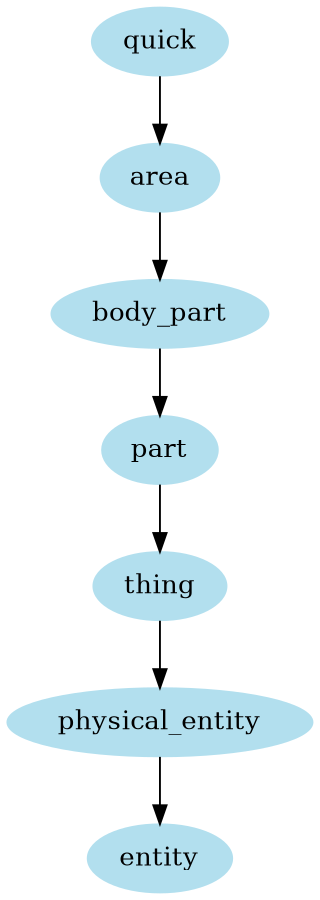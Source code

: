digraph unix {
	node [color=lightblue2 style=filled]
	size="6,6"
	quick -> area
	area -> body_part
	body_part -> part
	part -> thing
	thing -> physical_entity
	physical_entity -> entity
}
